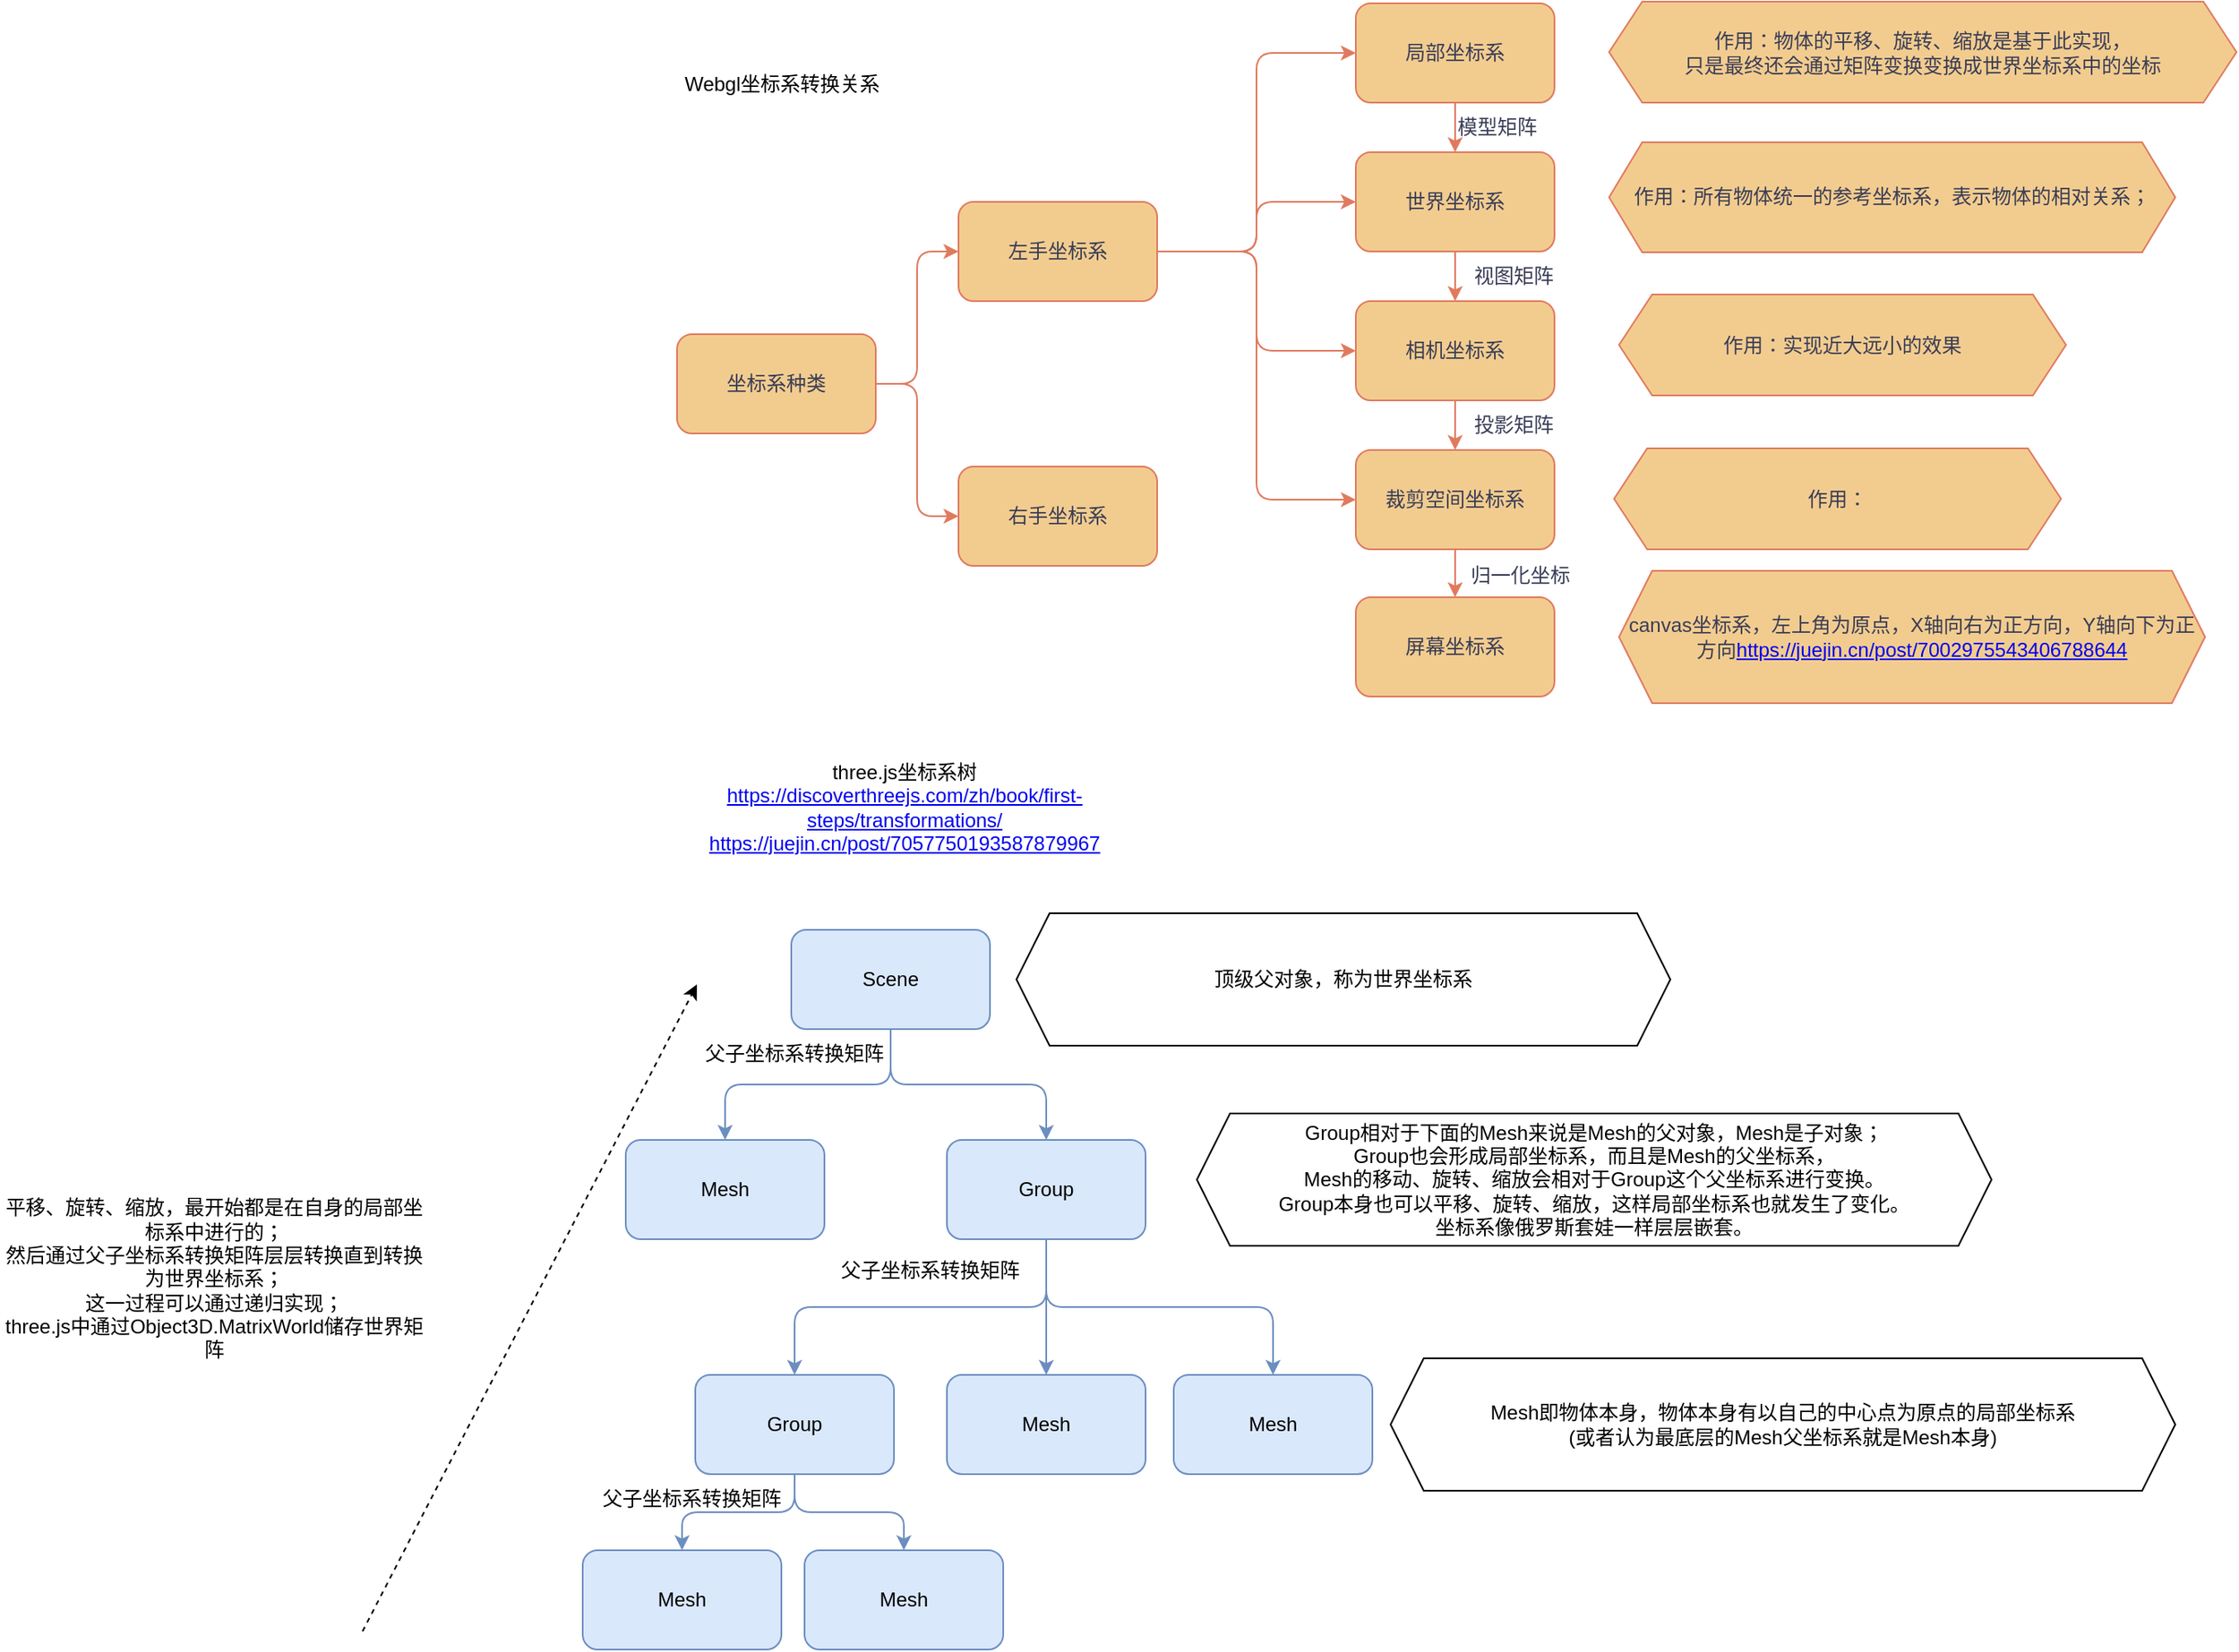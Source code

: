 <mxfile version="20.8.0" type="github">
  <diagram id="iZg1cKGvFL-ISrlDS8re" name="第 1 页">
    <mxGraphModel dx="1836" dy="786" grid="0" gridSize="10" guides="1" tooltips="1" connect="1" arrows="1" fold="1" page="0" pageScale="1" pageWidth="827" pageHeight="1169" math="0" shadow="0">
      <root>
        <mxCell id="0" />
        <mxCell id="1" parent="0" />
        <mxCell id="yo_hxppsZWKmxfAibkp3-1" style="edgeStyle=orthogonalEdgeStyle;rounded=1;orthogonalLoop=1;jettySize=auto;html=1;exitX=1;exitY=0.5;exitDx=0;exitDy=0;entryX=0;entryY=0.5;entryDx=0;entryDy=0;labelBackgroundColor=none;fontColor=default;strokeColor=#E07A5F;" parent="1" source="yo_hxppsZWKmxfAibkp3-3" target="yo_hxppsZWKmxfAibkp3-14" edge="1">
          <mxGeometry relative="1" as="geometry" />
        </mxCell>
        <mxCell id="yo_hxppsZWKmxfAibkp3-2" style="edgeStyle=orthogonalEdgeStyle;rounded=1;orthogonalLoop=1;jettySize=auto;html=1;exitX=1;exitY=0.5;exitDx=0;exitDy=0;entryX=0;entryY=0.5;entryDx=0;entryDy=0;labelBackgroundColor=none;fontColor=default;strokeColor=#E07A5F;" parent="1" source="yo_hxppsZWKmxfAibkp3-3" target="yo_hxppsZWKmxfAibkp3-15" edge="1">
          <mxGeometry relative="1" as="geometry" />
        </mxCell>
        <mxCell id="yo_hxppsZWKmxfAibkp3-3" value="坐标系种类" style="rounded=1;whiteSpace=wrap;html=1;labelBackgroundColor=none;fillColor=#F2CC8F;strokeColor=#E07A5F;fontColor=#393C56;" parent="1" vertex="1">
          <mxGeometry x="90" y="270" width="120" height="60" as="geometry" />
        </mxCell>
        <mxCell id="yo_hxppsZWKmxfAibkp3-4" style="edgeStyle=orthogonalEdgeStyle;rounded=1;orthogonalLoop=1;jettySize=auto;html=1;exitX=0.5;exitY=1;exitDx=0;exitDy=0;labelBackgroundColor=none;fontColor=default;strokeColor=#E07A5F;" parent="1" source="yo_hxppsZWKmxfAibkp3-5" target="yo_hxppsZWKmxfAibkp3-7" edge="1">
          <mxGeometry relative="1" as="geometry" />
        </mxCell>
        <mxCell id="yo_hxppsZWKmxfAibkp3-5" value="局部坐标系" style="rounded=1;whiteSpace=wrap;html=1;labelBackgroundColor=none;fillColor=#F2CC8F;strokeColor=#E07A5F;fontColor=#393C56;" parent="1" vertex="1">
          <mxGeometry x="500" y="70" width="120" height="60" as="geometry" />
        </mxCell>
        <mxCell id="yo_hxppsZWKmxfAibkp3-6" style="edgeStyle=orthogonalEdgeStyle;rounded=1;orthogonalLoop=1;jettySize=auto;html=1;exitX=0.5;exitY=1;exitDx=0;exitDy=0;labelBackgroundColor=none;fontColor=default;strokeColor=#E07A5F;" parent="1" source="yo_hxppsZWKmxfAibkp3-7" target="yo_hxppsZWKmxfAibkp3-9" edge="1">
          <mxGeometry relative="1" as="geometry" />
        </mxCell>
        <mxCell id="yo_hxppsZWKmxfAibkp3-7" value="世界坐标系" style="rounded=1;whiteSpace=wrap;html=1;labelBackgroundColor=none;fillColor=#F2CC8F;strokeColor=#E07A5F;fontColor=#393C56;" parent="1" vertex="1">
          <mxGeometry x="500" y="160" width="120" height="60" as="geometry" />
        </mxCell>
        <mxCell id="yo_hxppsZWKmxfAibkp3-8" style="edgeStyle=orthogonalEdgeStyle;rounded=1;orthogonalLoop=1;jettySize=auto;html=1;exitX=0.5;exitY=1;exitDx=0;exitDy=0;entryX=0.5;entryY=0;entryDx=0;entryDy=0;labelBackgroundColor=none;fontColor=default;strokeColor=#E07A5F;" parent="1" source="yo_hxppsZWKmxfAibkp3-9" target="yo_hxppsZWKmxfAibkp3-19" edge="1">
          <mxGeometry relative="1" as="geometry" />
        </mxCell>
        <mxCell id="yo_hxppsZWKmxfAibkp3-9" value="相机坐标系" style="rounded=1;whiteSpace=wrap;html=1;labelBackgroundColor=none;fillColor=#F2CC8F;strokeColor=#E07A5F;fontColor=#393C56;" parent="1" vertex="1">
          <mxGeometry x="500" y="250" width="120" height="60" as="geometry" />
        </mxCell>
        <mxCell id="yo_hxppsZWKmxfAibkp3-10" style="edgeStyle=orthogonalEdgeStyle;rounded=1;orthogonalLoop=1;jettySize=auto;html=1;exitX=1;exitY=0.5;exitDx=0;exitDy=0;entryX=0;entryY=0.5;entryDx=0;entryDy=0;labelBackgroundColor=none;fontColor=default;strokeColor=#E07A5F;" parent="1" source="yo_hxppsZWKmxfAibkp3-14" target="yo_hxppsZWKmxfAibkp3-5" edge="1">
          <mxGeometry relative="1" as="geometry" />
        </mxCell>
        <mxCell id="yo_hxppsZWKmxfAibkp3-11" style="edgeStyle=orthogonalEdgeStyle;rounded=1;orthogonalLoop=1;jettySize=auto;html=1;exitX=1;exitY=0.5;exitDx=0;exitDy=0;entryX=0;entryY=0.5;entryDx=0;entryDy=0;labelBackgroundColor=none;fontColor=default;strokeColor=#E07A5F;" parent="1" source="yo_hxppsZWKmxfAibkp3-14" target="yo_hxppsZWKmxfAibkp3-7" edge="1">
          <mxGeometry relative="1" as="geometry" />
        </mxCell>
        <mxCell id="yo_hxppsZWKmxfAibkp3-12" style="edgeStyle=orthogonalEdgeStyle;rounded=1;orthogonalLoop=1;jettySize=auto;html=1;exitX=1;exitY=0.5;exitDx=0;exitDy=0;entryX=0;entryY=0.5;entryDx=0;entryDy=0;labelBackgroundColor=none;fontColor=default;strokeColor=#E07A5F;" parent="1" source="yo_hxppsZWKmxfAibkp3-14" target="yo_hxppsZWKmxfAibkp3-9" edge="1">
          <mxGeometry relative="1" as="geometry" />
        </mxCell>
        <mxCell id="yo_hxppsZWKmxfAibkp3-13" style="edgeStyle=orthogonalEdgeStyle;orthogonalLoop=1;jettySize=auto;html=1;exitX=1;exitY=0.5;exitDx=0;exitDy=0;entryX=0;entryY=0.5;entryDx=0;entryDy=0;labelBackgroundColor=none;fontColor=default;strokeColor=#E07A5F;rounded=1;" parent="1" source="yo_hxppsZWKmxfAibkp3-14" target="yo_hxppsZWKmxfAibkp3-19" edge="1">
          <mxGeometry relative="1" as="geometry" />
        </mxCell>
        <mxCell id="yo_hxppsZWKmxfAibkp3-14" value="左手坐标系" style="rounded=1;whiteSpace=wrap;html=1;labelBackgroundColor=none;fillColor=#F2CC8F;strokeColor=#E07A5F;fontColor=#393C56;" parent="1" vertex="1">
          <mxGeometry x="260" y="190" width="120" height="60" as="geometry" />
        </mxCell>
        <mxCell id="yo_hxppsZWKmxfAibkp3-15" value="右手坐标系" style="rounded=1;whiteSpace=wrap;html=1;labelBackgroundColor=none;fillColor=#F2CC8F;strokeColor=#E07A5F;fontColor=#393C56;" parent="1" vertex="1">
          <mxGeometry x="260" y="350" width="120" height="60" as="geometry" />
        </mxCell>
        <mxCell id="yo_hxppsZWKmxfAibkp3-16" value="模型矩阵" style="text;html=1;align=center;verticalAlign=middle;resizable=0;points=[];autosize=1;strokeColor=none;fillColor=none;labelBackgroundColor=none;rounded=1;fontColor=#393C56;" parent="1" vertex="1">
          <mxGeometry x="550" y="130" width="70" height="30" as="geometry" />
        </mxCell>
        <mxCell id="yo_hxppsZWKmxfAibkp3-17" value="视图矩阵" style="text;html=1;align=center;verticalAlign=middle;resizable=0;points=[];autosize=1;strokeColor=none;fillColor=none;labelBackgroundColor=none;rounded=1;fontColor=#393C56;" parent="1" vertex="1">
          <mxGeometry x="560" y="220" width="70" height="30" as="geometry" />
        </mxCell>
        <mxCell id="yo_hxppsZWKmxfAibkp3-18" style="edgeStyle=orthogonalEdgeStyle;rounded=1;orthogonalLoop=1;jettySize=auto;html=1;exitX=0.5;exitY=1;exitDx=0;exitDy=0;entryX=0.5;entryY=0;entryDx=0;entryDy=0;labelBackgroundColor=none;fontColor=default;strokeColor=#E07A5F;" parent="1" source="yo_hxppsZWKmxfAibkp3-19" target="yo_hxppsZWKmxfAibkp3-21" edge="1">
          <mxGeometry relative="1" as="geometry" />
        </mxCell>
        <mxCell id="yo_hxppsZWKmxfAibkp3-19" value="裁剪空间坐标系" style="rounded=1;whiteSpace=wrap;html=1;labelBackgroundColor=none;fillColor=#F2CC8F;strokeColor=#E07A5F;fontColor=#393C56;" parent="1" vertex="1">
          <mxGeometry x="500" y="340" width="120" height="60" as="geometry" />
        </mxCell>
        <mxCell id="yo_hxppsZWKmxfAibkp3-20" value="投影矩阵" style="text;html=1;align=center;verticalAlign=middle;resizable=0;points=[];autosize=1;strokeColor=none;fillColor=none;labelBackgroundColor=none;rounded=1;fontColor=#393C56;" parent="1" vertex="1">
          <mxGeometry x="560" y="310" width="70" height="30" as="geometry" />
        </mxCell>
        <mxCell id="yo_hxppsZWKmxfAibkp3-21" value="屏幕坐标系" style="rounded=1;whiteSpace=wrap;html=1;labelBackgroundColor=none;fillColor=#F2CC8F;strokeColor=#E07A5F;fontColor=#393C56;" parent="1" vertex="1">
          <mxGeometry x="500" y="429" width="120" height="60" as="geometry" />
        </mxCell>
        <mxCell id="yo_hxppsZWKmxfAibkp3-22" value="归一化坐标" style="text;html=1;align=center;verticalAlign=middle;resizable=0;points=[];autosize=1;strokeColor=none;fillColor=none;labelBackgroundColor=none;rounded=1;fontColor=#393C56;" parent="1" vertex="1">
          <mxGeometry x="560" y="403" width="78" height="26" as="geometry" />
        </mxCell>
        <mxCell id="yo_hxppsZWKmxfAibkp3-23" value="canvas坐标系，左上角为原点，X轴向右为正方向，Y轴向下为正方向&lt;a href=&quot;https://juejin.cn/post/7002975543406788644&quot; style=&quot;border-color: var(--border-color);&quot;&gt;https://juejin.cn/post/7002975543406788644&lt;/a&gt;" style="shape=hexagon;perimeter=hexagonPerimeter2;whiteSpace=wrap;html=1;fixedSize=1;labelBackgroundColor=none;rounded=0;fillColor=#F2CC8F;strokeColor=#E07A5F;fontColor=#393C56;" parent="1" vertex="1">
          <mxGeometry x="659" y="413" width="354" height="80" as="geometry" />
        </mxCell>
        <mxCell id="yo_hxppsZWKmxfAibkp3-24" value="作用：实现近大远小的效果" style="shape=hexagon;perimeter=hexagonPerimeter2;whiteSpace=wrap;html=1;fixedSize=1;labelBackgroundColor=none;fillColor=#F2CC8F;strokeColor=#E07A5F;fontColor=#393C56;rounded=0;" parent="1" vertex="1">
          <mxGeometry x="659" y="246" width="270" height="61" as="geometry" />
        </mxCell>
        <mxCell id="yo_hxppsZWKmxfAibkp3-25" value="作用：所有物体统一的参考坐标系，表示物体的相对关系；&lt;br&gt;" style="shape=hexagon;perimeter=hexagonPerimeter2;whiteSpace=wrap;html=1;fixedSize=1;labelBackgroundColor=none;fillColor=#F2CC8F;strokeColor=#E07A5F;fontColor=#393C56;rounded=0;" parent="1" vertex="1">
          <mxGeometry x="653" y="154" width="342" height="66.5" as="geometry" />
        </mxCell>
        <mxCell id="yo_hxppsZWKmxfAibkp3-26" value="作用：" style="shape=hexagon;perimeter=hexagonPerimeter2;whiteSpace=wrap;html=1;fixedSize=1;labelBackgroundColor=none;fillColor=#F2CC8F;strokeColor=#E07A5F;fontColor=#393C56;rounded=0;" parent="1" vertex="1">
          <mxGeometry x="656" y="339" width="270" height="61" as="geometry" />
        </mxCell>
        <mxCell id="yo_hxppsZWKmxfAibkp3-27" value="作用：物体的平移、旋转、缩放是基于此实现，&lt;br&gt;只是最终还会通过矩阵变换变换成世界坐标系中的坐标" style="shape=hexagon;perimeter=hexagonPerimeter2;whiteSpace=wrap;html=1;fixedSize=1;labelBackgroundColor=none;fillColor=#F2CC8F;strokeColor=#E07A5F;fontColor=#393C56;rounded=0;" parent="1" vertex="1">
          <mxGeometry x="653" y="69" width="379" height="61" as="geometry" />
        </mxCell>
        <mxCell id="yo_hxppsZWKmxfAibkp3-28" value="three.js坐标系树&lt;a href=&quot;https://discoverthreejs.com/zh/book/first-steps/transformations/&quot;&gt;https://discoverthreejs.com/zh/book/first-steps/transformations/&lt;/a&gt;&lt;br&gt;&lt;a href=&quot;https://juejin.cn/post/7057750193587879967&quot;&gt;https://juejin.cn/post/7057750193587879967&lt;/a&gt;" style="text;html=1;strokeColor=none;fillColor=none;align=center;verticalAlign=middle;whiteSpace=wrap;rounded=0;" parent="1" vertex="1">
          <mxGeometry x="111.5" y="518" width="231" height="75" as="geometry" />
        </mxCell>
        <mxCell id="yo_hxppsZWKmxfAibkp3-31" value="" style="edgeStyle=orthogonalEdgeStyle;rounded=1;orthogonalLoop=1;jettySize=auto;html=1;exitX=0.5;exitY=1;exitDx=0;exitDy=0;fillColor=#dae8fc;strokeColor=#6c8ebf;" parent="1" source="yo_hxppsZWKmxfAibkp3-29" target="yo_hxppsZWKmxfAibkp3-30" edge="1">
          <mxGeometry relative="1" as="geometry" />
        </mxCell>
        <mxCell id="yo_hxppsZWKmxfAibkp3-34" style="edgeStyle=orthogonalEdgeStyle;rounded=1;orthogonalLoop=1;jettySize=auto;html=1;exitX=0.5;exitY=1;exitDx=0;exitDy=0;fillColor=#dae8fc;strokeColor=#6c8ebf;" parent="1" source="yo_hxppsZWKmxfAibkp3-29" target="yo_hxppsZWKmxfAibkp3-33" edge="1">
          <mxGeometry relative="1" as="geometry" />
        </mxCell>
        <mxCell id="yo_hxppsZWKmxfAibkp3-29" value="Scene" style="rounded=1;whiteSpace=wrap;html=1;fillColor=#dae8fc;strokeColor=#6c8ebf;" parent="1" vertex="1">
          <mxGeometry x="159" y="630" width="120" height="60" as="geometry" />
        </mxCell>
        <mxCell id="yo_hxppsZWKmxfAibkp3-52" style="edgeStyle=orthogonalEdgeStyle;rounded=1;orthogonalLoop=1;jettySize=auto;html=1;exitX=0.5;exitY=1;exitDx=0;exitDy=0;entryX=0.5;entryY=0;entryDx=0;entryDy=0;fillColor=#dae8fc;strokeColor=#6c8ebf;" parent="1" source="yo_hxppsZWKmxfAibkp3-30" target="yo_hxppsZWKmxfAibkp3-39" edge="1">
          <mxGeometry relative="1" as="geometry" />
        </mxCell>
        <mxCell id="yo_hxppsZWKmxfAibkp3-55" style="edgeStyle=orthogonalEdgeStyle;rounded=1;orthogonalLoop=1;jettySize=auto;html=1;exitX=0.5;exitY=1;exitDx=0;exitDy=0;entryX=0.5;entryY=0;entryDx=0;entryDy=0;fillColor=#dae8fc;strokeColor=#6c8ebf;" parent="1" source="yo_hxppsZWKmxfAibkp3-30" target="yo_hxppsZWKmxfAibkp3-36" edge="1">
          <mxGeometry relative="1" as="geometry" />
        </mxCell>
        <mxCell id="yo_hxppsZWKmxfAibkp3-56" style="edgeStyle=orthogonalEdgeStyle;rounded=1;orthogonalLoop=1;jettySize=auto;html=1;exitX=0.5;exitY=1;exitDx=0;exitDy=0;fillColor=#dae8fc;strokeColor=#6c8ebf;" parent="1" source="yo_hxppsZWKmxfAibkp3-30" target="yo_hxppsZWKmxfAibkp3-46" edge="1">
          <mxGeometry relative="1" as="geometry" />
        </mxCell>
        <mxCell id="yo_hxppsZWKmxfAibkp3-30" value="Group" style="whiteSpace=wrap;html=1;rounded=1;fillColor=#dae8fc;strokeColor=#6c8ebf;" parent="1" vertex="1">
          <mxGeometry x="253" y="757" width="120" height="60" as="geometry" />
        </mxCell>
        <mxCell id="yo_hxppsZWKmxfAibkp3-33" value="Mesh" style="whiteSpace=wrap;html=1;rounded=1;fillColor=#dae8fc;strokeColor=#6c8ebf;" parent="1" vertex="1">
          <mxGeometry x="59" y="757" width="120" height="60" as="geometry" />
        </mxCell>
        <mxCell id="yo_hxppsZWKmxfAibkp3-36" value="Mesh" style="rounded=1;whiteSpace=wrap;html=1;fillColor=#dae8fc;strokeColor=#6c8ebf;" parent="1" vertex="1">
          <mxGeometry x="253" y="899" width="120" height="60" as="geometry" />
        </mxCell>
        <mxCell id="yo_hxppsZWKmxfAibkp3-39" value="Mesh" style="rounded=1;whiteSpace=wrap;html=1;fillColor=#dae8fc;strokeColor=#6c8ebf;" parent="1" vertex="1">
          <mxGeometry x="390" y="899" width="120" height="60" as="geometry" />
        </mxCell>
        <mxCell id="yo_hxppsZWKmxfAibkp3-41" value="Mesh即物体本身，物体本身有以自己的中心点为原点的局部坐标系&lt;br&gt;(或者认为最底层的Mesh父坐标系就是Mesh本身)" style="shape=hexagon;perimeter=hexagonPerimeter2;whiteSpace=wrap;html=1;fixedSize=1;" parent="1" vertex="1">
          <mxGeometry x="521" y="889" width="474" height="80" as="geometry" />
        </mxCell>
        <mxCell id="yo_hxppsZWKmxfAibkp3-42" value="Webgl坐标系转换关系" style="text;html=1;strokeColor=none;fillColor=none;align=center;verticalAlign=middle;whiteSpace=wrap;rounded=0;" parent="1" vertex="1">
          <mxGeometry x="61" y="104" width="185" height="30" as="geometry" />
        </mxCell>
        <mxCell id="yo_hxppsZWKmxfAibkp3-44" value="Group相对于下面的Mesh来说是Mesh的父对象，Mesh是子对象；&lt;br&gt;Group也会形成局部坐标系，而且是Mesh的父坐标系，&lt;br&gt;Mesh的移动、旋转、缩放会相对于Group这个父坐标系进行变换。&lt;br&gt;Group本身也可以平移、旋转、缩放，这样局部坐标系也就发生了变化。&lt;br&gt;坐标系像俄罗斯套娃一样层层嵌套。" style="shape=hexagon;perimeter=hexagonPerimeter2;whiteSpace=wrap;html=1;fixedSize=1;" parent="1" vertex="1">
          <mxGeometry x="404" y="741" width="480" height="80" as="geometry" />
        </mxCell>
        <mxCell id="yo_hxppsZWKmxfAibkp3-50" style="edgeStyle=orthogonalEdgeStyle;rounded=1;orthogonalLoop=1;jettySize=auto;html=1;exitX=0.5;exitY=1;exitDx=0;exitDy=0;entryX=0.5;entryY=0;entryDx=0;entryDy=0;fillColor=#dae8fc;strokeColor=#6c8ebf;" parent="1" source="yo_hxppsZWKmxfAibkp3-46" target="yo_hxppsZWKmxfAibkp3-48" edge="1">
          <mxGeometry relative="1" as="geometry" />
        </mxCell>
        <mxCell id="yo_hxppsZWKmxfAibkp3-51" style="edgeStyle=orthogonalEdgeStyle;rounded=1;orthogonalLoop=1;jettySize=auto;html=1;exitX=0.5;exitY=1;exitDx=0;exitDy=0;entryX=0.5;entryY=0;entryDx=0;entryDy=0;fillColor=#dae8fc;strokeColor=#6c8ebf;" parent="1" source="yo_hxppsZWKmxfAibkp3-46" target="yo_hxppsZWKmxfAibkp3-49" edge="1">
          <mxGeometry relative="1" as="geometry" />
        </mxCell>
        <mxCell id="yo_hxppsZWKmxfAibkp3-46" value="Group" style="rounded=1;whiteSpace=wrap;html=1;fillColor=#dae8fc;strokeColor=#6c8ebf;" parent="1" vertex="1">
          <mxGeometry x="101" y="899" width="120" height="60" as="geometry" />
        </mxCell>
        <mxCell id="yo_hxppsZWKmxfAibkp3-48" value="Mesh" style="rounded=1;whiteSpace=wrap;html=1;fillColor=#dae8fc;strokeColor=#6c8ebf;" parent="1" vertex="1">
          <mxGeometry x="33" y="1005" width="120" height="60" as="geometry" />
        </mxCell>
        <mxCell id="yo_hxppsZWKmxfAibkp3-49" value="Mesh" style="rounded=1;whiteSpace=wrap;html=1;fillColor=#dae8fc;strokeColor=#6c8ebf;" parent="1" vertex="1">
          <mxGeometry x="167" y="1005" width="120" height="60" as="geometry" />
        </mxCell>
        <mxCell id="yo_hxppsZWKmxfAibkp3-57" value="顶级父对象，称为世界坐标系" style="shape=hexagon;perimeter=hexagonPerimeter2;whiteSpace=wrap;html=1;fixedSize=1;" parent="1" vertex="1">
          <mxGeometry x="295" y="620" width="395" height="80" as="geometry" />
        </mxCell>
        <mxCell id="yo_hxppsZWKmxfAibkp3-58" value="" style="endArrow=classic;html=1;rounded=1;dashed=1;" parent="1" edge="1">
          <mxGeometry width="50" height="50" relative="1" as="geometry">
            <mxPoint x="-100" y="1054" as="sourcePoint" />
            <mxPoint x="102" y="663" as="targetPoint" />
          </mxGeometry>
        </mxCell>
        <mxCell id="NJ_nyHVhBq5YtedAG1O0-1" value="父子坐标系转换矩阵" style="text;html=1;strokeColor=none;fillColor=none;align=center;verticalAlign=middle;whiteSpace=wrap;rounded=0;" vertex="1" parent="1">
          <mxGeometry x="39" y="959" width="120" height="30" as="geometry" />
        </mxCell>
        <mxCell id="NJ_nyHVhBq5YtedAG1O0-3" value="父子坐标系转换矩阵" style="text;html=1;strokeColor=none;fillColor=none;align=center;verticalAlign=middle;whiteSpace=wrap;rounded=0;" vertex="1" parent="1">
          <mxGeometry x="101" y="690" width="120" height="30" as="geometry" />
        </mxCell>
        <mxCell id="NJ_nyHVhBq5YtedAG1O0-4" value="父子坐标系转换矩阵" style="text;html=1;strokeColor=none;fillColor=none;align=center;verticalAlign=middle;whiteSpace=wrap;rounded=0;" vertex="1" parent="1">
          <mxGeometry x="183" y="821" width="120" height="30" as="geometry" />
        </mxCell>
        <mxCell id="NJ_nyHVhBq5YtedAG1O0-5" value="平移、旋转、缩放，最开始都是在自身的局部坐标系中进行的；&lt;br&gt;然后通过父子坐标系转换矩阵层层转换直到转换为世界坐标系；&lt;br&gt;这一过程可以通过递归实现；&lt;br&gt;three.js中通过Object3D.MatrixWorld储存世界矩阵" style="text;html=1;strokeColor=none;fillColor=none;align=center;verticalAlign=middle;whiteSpace=wrap;rounded=0;" vertex="1" parent="1">
          <mxGeometry x="-319" y="782" width="259" height="117" as="geometry" />
        </mxCell>
      </root>
    </mxGraphModel>
  </diagram>
</mxfile>
